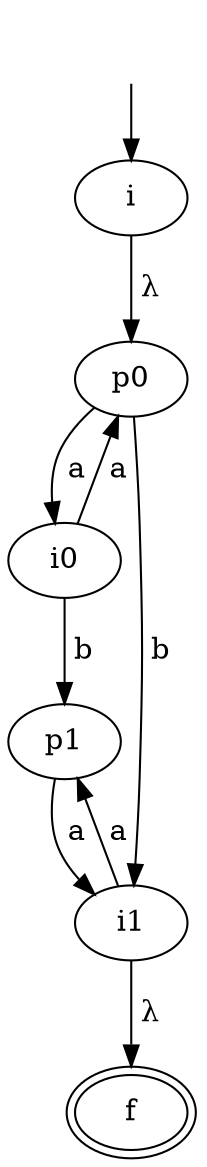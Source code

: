 digraph "AFER" {
    _nil0 [style="invis"]
    _nil0 -> i [label=""]
    i -> p0 [label=" λ"]
    p0 -> i0 [label=" a"]
    p0 -> i1 [label=" b"]
    i0 -> p0 [label=" a"]
    i0 -> p1 [label=" b"]
    p1 -> i1 [label=" a"]
    i1 -> p1 [label=" a"]
    i1 -> f [label=" λ"]
    f [peripheries=2]
}
